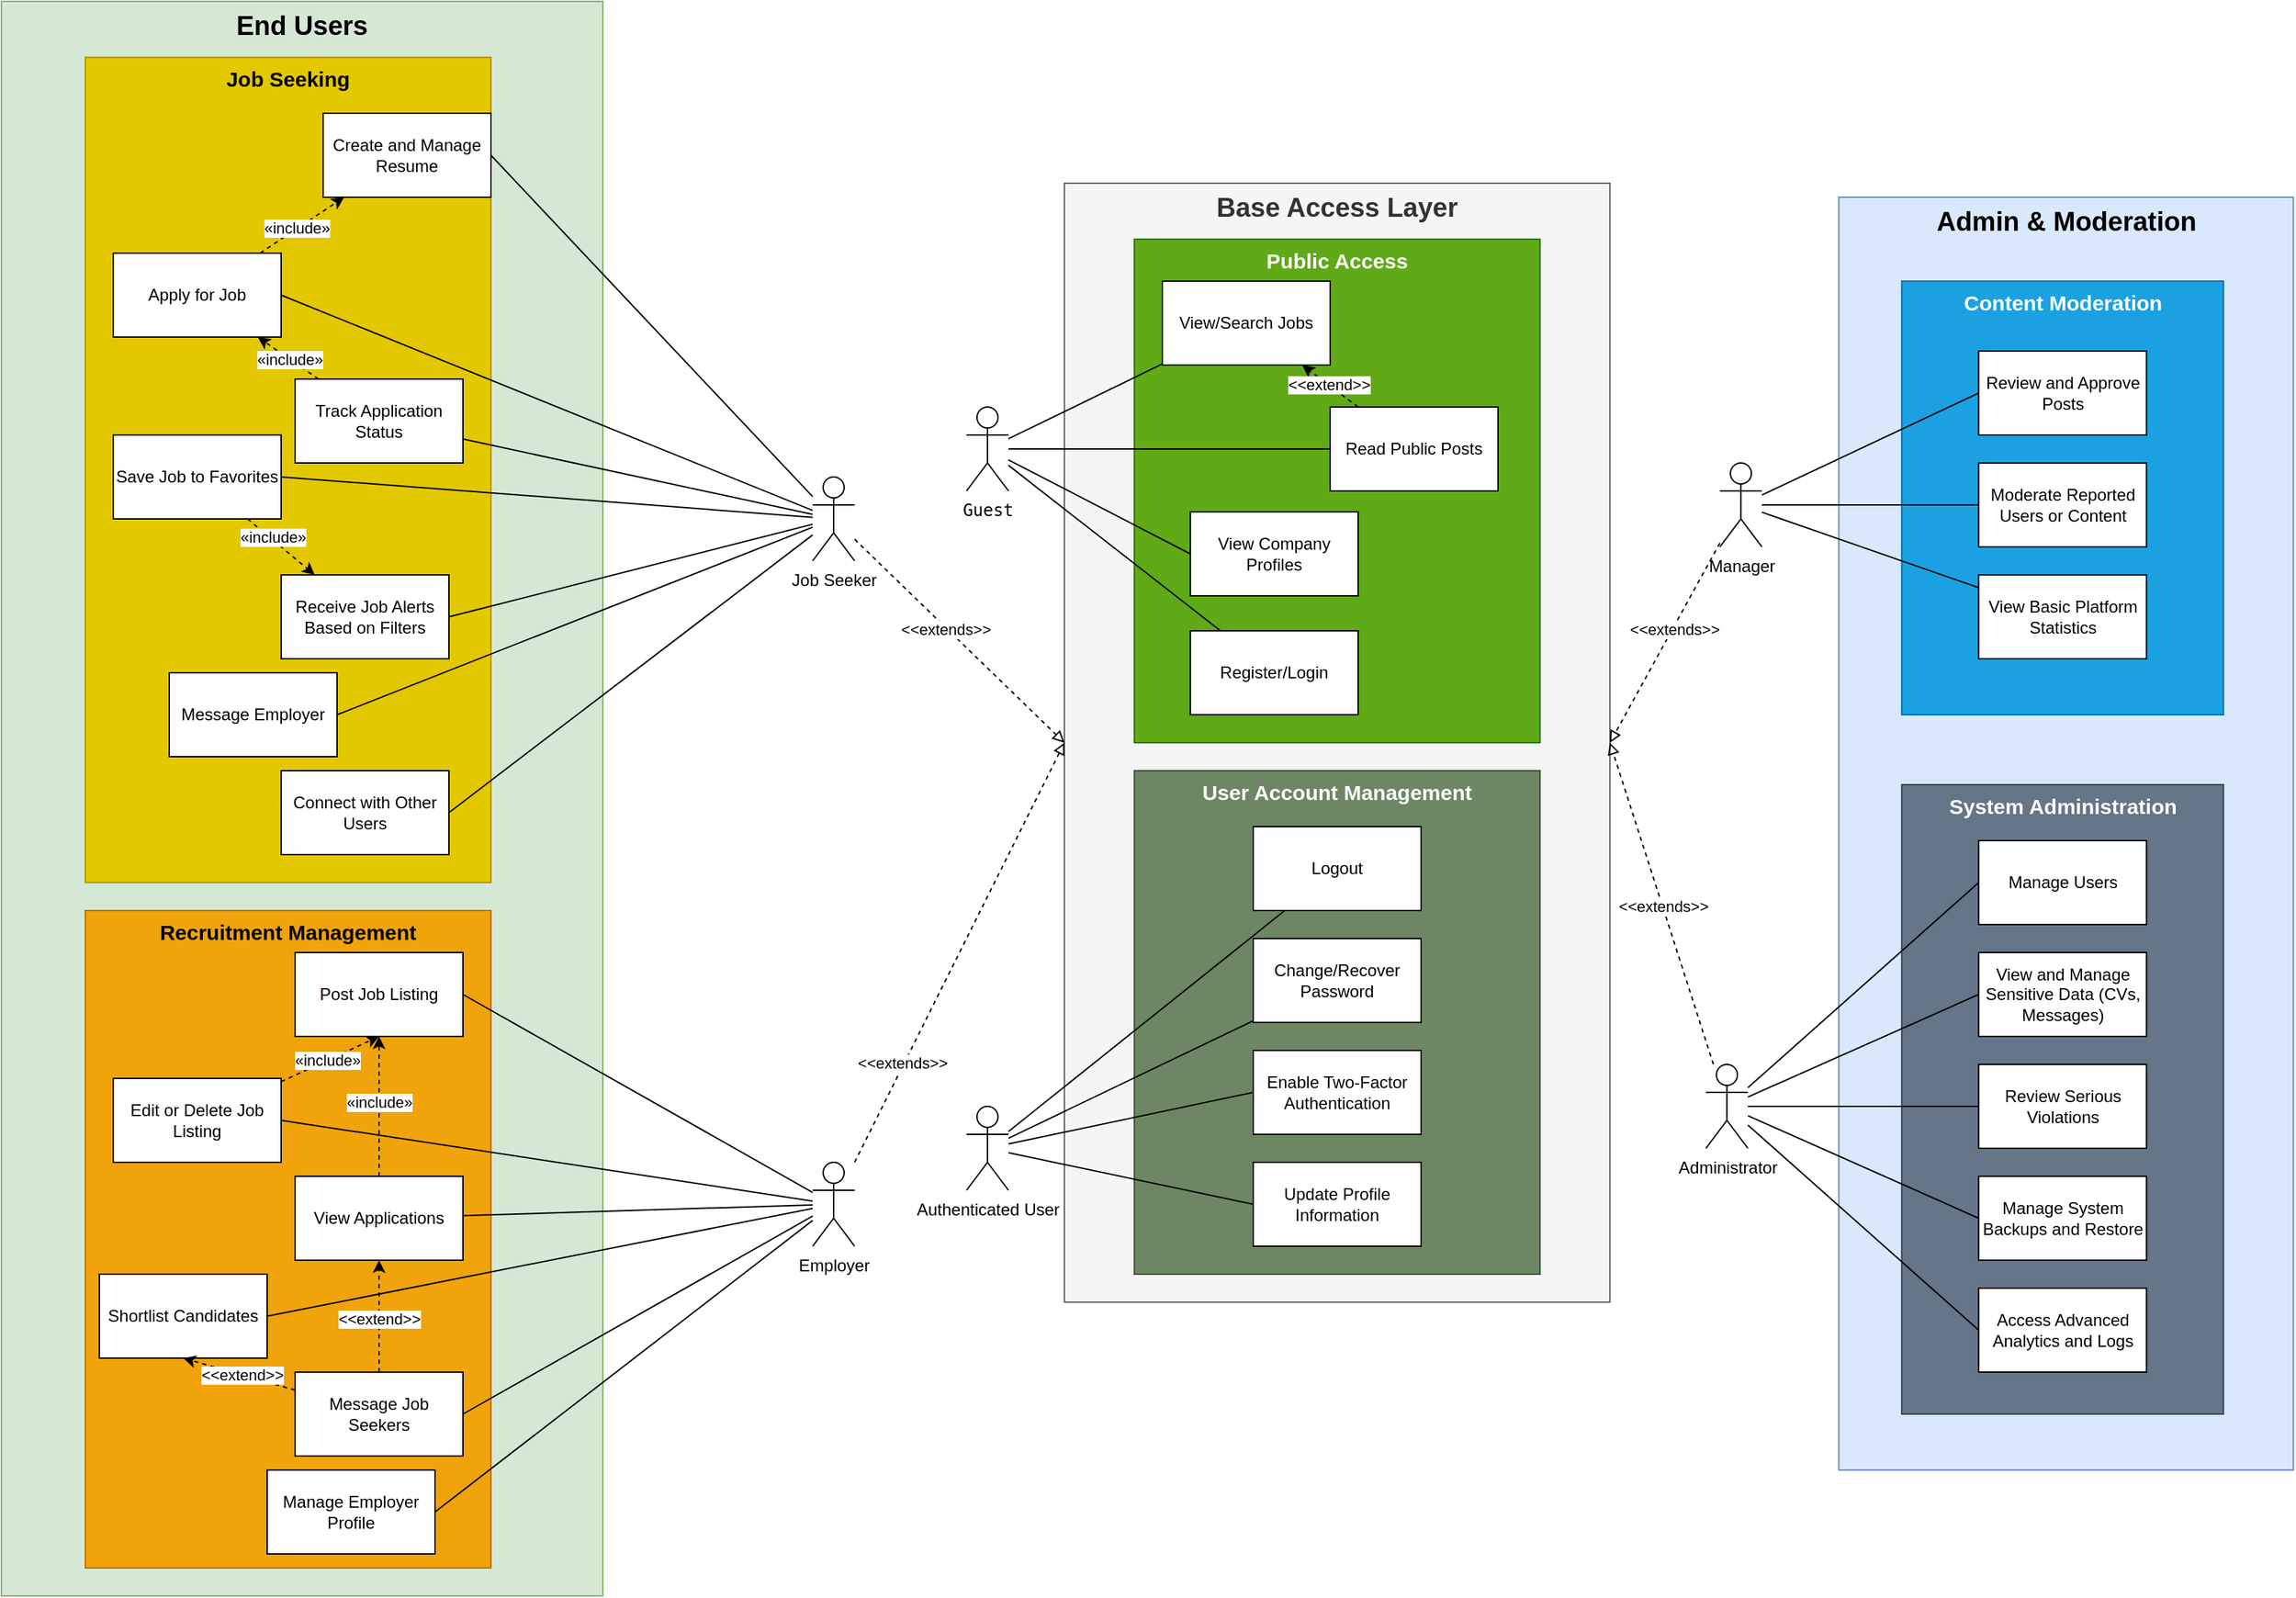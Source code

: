 <mxfile version="26.0.9">
  <diagram name="Trang-1" id="-M_bsbVaFoXRwhrimkG6">
    <mxGraphModel dx="1839" dy="1678" grid="1" gridSize="10" guides="1" tooltips="1" connect="1" arrows="1" fold="1" page="1" pageScale="1" pageWidth="850" pageHeight="1100" math="0" shadow="0">
      <root>
        <mxCell id="0" />
        <mxCell id="1" parent="0" />
        <mxCell id="4fdTVYNe-CSdT98RPjfL-78" value="&lt;b&gt;&lt;font style=&quot;font-size: 19px;&quot;&gt;Admin &amp;amp; Moderation&lt;/font&gt;&lt;/b&gt;" style="rounded=0;whiteSpace=wrap;html=1;verticalAlign=top;fillColor=#dae8fc;strokeColor=#6c8ebf;" vertex="1" parent="1">
          <mxGeometry x="1213.64" y="120" width="325" height="910" as="geometry" />
        </mxCell>
        <mxCell id="4fdTVYNe-CSdT98RPjfL-67" value="&lt;b&gt;&lt;font style=&quot;font-size: 15px;&quot;&gt;System Administration&lt;/font&gt;&lt;/b&gt;" style="rounded=0;whiteSpace=wrap;html=1;verticalAlign=top;fillColor=#647687;fontColor=#ffffff;strokeColor=#314354;" vertex="1" parent="1">
          <mxGeometry x="1258.64" y="540" width="230" height="450" as="geometry" />
        </mxCell>
        <mxCell id="4fdTVYNe-CSdT98RPjfL-60" value="&lt;b&gt;&lt;font style=&quot;font-size: 15px;&quot;&gt;Content Moderation&lt;/font&gt;&lt;/b&gt;" style="rounded=0;whiteSpace=wrap;html=1;verticalAlign=top;fillColor=#1ba1e2;fontColor=#ffffff;strokeColor=#006EAF;" vertex="1" parent="1">
          <mxGeometry x="1258.64" y="180" width="230" height="310" as="geometry" />
        </mxCell>
        <mxCell id="4fdTVYNe-CSdT98RPjfL-50" value="&lt;font style=&quot;font-size: 19px;&quot;&gt;&lt;b style=&quot;&quot;&gt;End Users&lt;/b&gt;&lt;/font&gt;" style="rounded=0;whiteSpace=wrap;html=1;verticalAlign=top;fillColor=#d5e8d4;strokeColor=#82b366;" vertex="1" parent="1">
          <mxGeometry x="-100" y="-20" width="430" height="1140" as="geometry" />
        </mxCell>
        <mxCell id="4fdTVYNe-CSdT98RPjfL-49" value="&lt;b&gt;&lt;font style=&quot;font-size: 19px;&quot;&gt;Base Access Layer&lt;/font&gt;&lt;/b&gt;" style="rounded=0;whiteSpace=wrap;html=1;verticalAlign=top;fillColor=#f5f5f5;fontColor=#333333;strokeColor=#666666;" vertex="1" parent="1">
          <mxGeometry x="660" y="110" width="390" height="800" as="geometry" />
        </mxCell>
        <mxCell id="4fdTVYNe-CSdT98RPjfL-32" value="&lt;b&gt;&lt;font style=&quot;font-size: 15px;&quot;&gt;Recruitment Management&lt;/font&gt;&lt;/b&gt;" style="rounded=0;whiteSpace=wrap;html=1;verticalAlign=top;fillColor=#f0a30a;fontColor=#000000;strokeColor=#BD7000;" vertex="1" parent="1">
          <mxGeometry x="-40" y="630" width="290" height="470" as="geometry" />
        </mxCell>
        <mxCell id="4fdTVYNe-CSdT98RPjfL-12" value="&lt;strong data-end=&quot;756&quot; data-start=&quot;728&quot;&gt;&lt;font style=&quot;font-size: 15px;&quot;&gt;Job Seeking&lt;/font&gt;&lt;/strong&gt;" style="rounded=0;whiteSpace=wrap;html=1;verticalAlign=top;fillColor=#e3c800;fontColor=#000000;strokeColor=#B09500;" vertex="1" parent="1">
          <mxGeometry x="-40" y="20" width="290" height="590" as="geometry" />
        </mxCell>
        <mxCell id="4fdTVYNe-CSdT98RPjfL-58" style="rounded=0;orthogonalLoop=1;jettySize=auto;html=1;entryX=1;entryY=0.5;entryDx=0;entryDy=0;dashed=1;endArrow=block;endFill=0;" edge="1" parent="1" source="uC6NLwm2nUMS7Do129K8-1" target="4fdTVYNe-CSdT98RPjfL-49">
          <mxGeometry relative="1" as="geometry" />
        </mxCell>
        <mxCell id="4fdTVYNe-CSdT98RPjfL-59" value="&amp;lt;&amp;lt;extends&amp;gt;&amp;gt;" style="edgeLabel;html=1;align=center;verticalAlign=middle;resizable=0;points=[];" vertex="1" connectable="0" parent="4fdTVYNe-CSdT98RPjfL-58">
          <mxGeometry x="-0.015" relative="1" as="geometry">
            <mxPoint as="offset" />
          </mxGeometry>
        </mxCell>
        <mxCell id="4fdTVYNe-CSdT98RPjfL-73" style="rounded=0;orthogonalLoop=1;jettySize=auto;html=1;endArrow=none;startFill=0;" edge="1" parent="1" source="uC6NLwm2nUMS7Do129K8-1" target="4fdTVYNe-CSdT98RPjfL-70">
          <mxGeometry relative="1" as="geometry" />
        </mxCell>
        <mxCell id="4fdTVYNe-CSdT98RPjfL-74" style="rounded=0;orthogonalLoop=1;jettySize=auto;html=1;entryX=0;entryY=0.5;entryDx=0;entryDy=0;endArrow=none;startFill=0;" edge="1" parent="1" source="uC6NLwm2nUMS7Do129K8-1" target="4fdTVYNe-CSdT98RPjfL-69">
          <mxGeometry relative="1" as="geometry" />
        </mxCell>
        <mxCell id="4fdTVYNe-CSdT98RPjfL-75" style="rounded=0;orthogonalLoop=1;jettySize=auto;html=1;entryX=0;entryY=0.5;entryDx=0;entryDy=0;endArrow=none;startFill=0;" edge="1" parent="1" source="uC6NLwm2nUMS7Do129K8-1" target="4fdTVYNe-CSdT98RPjfL-71">
          <mxGeometry relative="1" as="geometry" />
        </mxCell>
        <mxCell id="4fdTVYNe-CSdT98RPjfL-76" style="rounded=0;orthogonalLoop=1;jettySize=auto;html=1;entryX=0;entryY=0.5;entryDx=0;entryDy=0;endArrow=none;startFill=0;" edge="1" parent="1" source="uC6NLwm2nUMS7Do129K8-1" target="4fdTVYNe-CSdT98RPjfL-72">
          <mxGeometry relative="1" as="geometry" />
        </mxCell>
        <mxCell id="4fdTVYNe-CSdT98RPjfL-77" style="rounded=0;orthogonalLoop=1;jettySize=auto;html=1;entryX=0;entryY=0.5;entryDx=0;entryDy=0;endArrow=none;startFill=0;" edge="1" parent="1" source="uC6NLwm2nUMS7Do129K8-1" target="4fdTVYNe-CSdT98RPjfL-68">
          <mxGeometry relative="1" as="geometry" />
        </mxCell>
        <mxCell id="uC6NLwm2nUMS7Do129K8-1" value="Administrator" style="shape=umlActor;verticalLabelPosition=bottom;verticalAlign=top;html=1;" parent="1" vertex="1">
          <mxGeometry x="1118.64" y="740" width="30" height="60" as="geometry" />
        </mxCell>
        <mxCell id="uC6NLwm2nUMS7Do129K8-2" value="&lt;strong data-end=&quot;916&quot; data-start=&quot;899&quot;&gt;&lt;font style=&quot;font-size: 15px;&quot;&gt;Public Access&lt;/font&gt;&lt;/strong&gt;" style="rounded=0;whiteSpace=wrap;html=1;verticalAlign=top;fillColor=#60a917;fontColor=#ffffff;strokeColor=#2D7600;" parent="1" vertex="1">
          <mxGeometry x="710" y="150" width="290" height="360" as="geometry" />
        </mxCell>
        <mxCell id="jB2Ku8zgTPf261uYhost-14" style="rounded=0;orthogonalLoop=1;jettySize=auto;html=1;endArrow=none;startFill=0;" parent="1" source="jB2Ku8zgTPf261uYhost-1" target="jB2Ku8zgTPf261uYhost-10" edge="1">
          <mxGeometry relative="1" as="geometry" />
        </mxCell>
        <mxCell id="jB2Ku8zgTPf261uYhost-15" style="rounded=0;orthogonalLoop=1;jettySize=auto;html=1;endArrow=none;startFill=0;" parent="1" source="jB2Ku8zgTPf261uYhost-1" target="jB2Ku8zgTPf261uYhost-11" edge="1">
          <mxGeometry relative="1" as="geometry" />
        </mxCell>
        <mxCell id="jB2Ku8zgTPf261uYhost-17" style="rounded=0;orthogonalLoop=1;jettySize=auto;html=1;entryX=0;entryY=0.5;entryDx=0;entryDy=0;endArrow=none;startFill=0;" parent="1" source="jB2Ku8zgTPf261uYhost-1" target="jB2Ku8zgTPf261uYhost-12" edge="1">
          <mxGeometry relative="1" as="geometry" />
        </mxCell>
        <mxCell id="jB2Ku8zgTPf261uYhost-1" value="&lt;code data-end=&quot;552&quot; data-start=&quot;546&quot;&gt;Guest&lt;/code&gt;" style="shape=umlActor;verticalLabelPosition=bottom;verticalAlign=top;html=1;" parent="1" vertex="1">
          <mxGeometry x="590" y="270" width="30" height="60" as="geometry" />
        </mxCell>
        <mxCell id="4fdTVYNe-CSdT98RPjfL-23" style="rounded=0;orthogonalLoop=1;jettySize=auto;html=1;entryX=1;entryY=0.5;entryDx=0;entryDy=0;endArrow=none;startFill=0;" edge="1" parent="1" source="jB2Ku8zgTPf261uYhost-6" target="4fdTVYNe-CSdT98RPjfL-14">
          <mxGeometry relative="1" as="geometry" />
        </mxCell>
        <mxCell id="4fdTVYNe-CSdT98RPjfL-24" style="rounded=0;orthogonalLoop=1;jettySize=auto;html=1;entryX=1;entryY=0.5;entryDx=0;entryDy=0;endArrow=none;startFill=0;" edge="1" parent="1" source="jB2Ku8zgTPf261uYhost-6" target="4fdTVYNe-CSdT98RPjfL-16">
          <mxGeometry relative="1" as="geometry" />
        </mxCell>
        <mxCell id="4fdTVYNe-CSdT98RPjfL-26" style="rounded=0;orthogonalLoop=1;jettySize=auto;html=1;endArrow=none;startFill=0;" edge="1" parent="1" source="jB2Ku8zgTPf261uYhost-6" target="4fdTVYNe-CSdT98RPjfL-17">
          <mxGeometry relative="1" as="geometry" />
        </mxCell>
        <mxCell id="4fdTVYNe-CSdT98RPjfL-27" style="rounded=0;orthogonalLoop=1;jettySize=auto;html=1;entryX=1;entryY=0.5;entryDx=0;entryDy=0;endArrow=none;startFill=0;" edge="1" parent="1" source="jB2Ku8zgTPf261uYhost-6" target="4fdTVYNe-CSdT98RPjfL-18">
          <mxGeometry relative="1" as="geometry" />
        </mxCell>
        <mxCell id="4fdTVYNe-CSdT98RPjfL-28" style="rounded=0;orthogonalLoop=1;jettySize=auto;html=1;entryX=1;entryY=0.5;entryDx=0;entryDy=0;endArrow=none;startFill=0;" edge="1" parent="1" source="jB2Ku8zgTPf261uYhost-6" target="4fdTVYNe-CSdT98RPjfL-19">
          <mxGeometry relative="1" as="geometry" />
        </mxCell>
        <mxCell id="4fdTVYNe-CSdT98RPjfL-29" style="rounded=0;orthogonalLoop=1;jettySize=auto;html=1;entryX=1;entryY=0.5;entryDx=0;entryDy=0;endArrow=none;startFill=0;" edge="1" parent="1" source="jB2Ku8zgTPf261uYhost-6" target="4fdTVYNe-CSdT98RPjfL-20">
          <mxGeometry relative="1" as="geometry" />
        </mxCell>
        <mxCell id="4fdTVYNe-CSdT98RPjfL-51" style="rounded=0;orthogonalLoop=1;jettySize=auto;html=1;entryX=0;entryY=0.5;entryDx=0;entryDy=0;dashed=1;endArrow=block;endFill=0;" edge="1" parent="1" source="jB2Ku8zgTPf261uYhost-6" target="4fdTVYNe-CSdT98RPjfL-49">
          <mxGeometry relative="1" as="geometry" />
        </mxCell>
        <mxCell id="4fdTVYNe-CSdT98RPjfL-53" value="&amp;lt;&amp;lt;extends&amp;gt;&amp;gt;" style="edgeLabel;html=1;align=center;verticalAlign=middle;resizable=0;points=[];" vertex="1" connectable="0" parent="4fdTVYNe-CSdT98RPjfL-51">
          <mxGeometry x="-0.126" y="-1" relative="1" as="geometry">
            <mxPoint as="offset" />
          </mxGeometry>
        </mxCell>
        <mxCell id="jB2Ku8zgTPf261uYhost-6" value="Job Seeker" style="shape=umlActor;verticalLabelPosition=bottom;verticalAlign=top;html=1;" parent="1" vertex="1">
          <mxGeometry x="480" y="320" width="30" height="60" as="geometry" />
        </mxCell>
        <mxCell id="4fdTVYNe-CSdT98RPjfL-39" style="rounded=0;orthogonalLoop=1;jettySize=auto;html=1;entryX=1;entryY=0.5;entryDx=0;entryDy=0;endArrow=none;startFill=0;" edge="1" parent="1" source="jB2Ku8zgTPf261uYhost-7" target="4fdTVYNe-CSdT98RPjfL-33">
          <mxGeometry relative="1" as="geometry" />
        </mxCell>
        <mxCell id="4fdTVYNe-CSdT98RPjfL-40" style="rounded=0;orthogonalLoop=1;jettySize=auto;html=1;entryX=1;entryY=0.5;entryDx=0;entryDy=0;endArrow=none;startFill=0;" edge="1" parent="1" source="jB2Ku8zgTPf261uYhost-7" target="4fdTVYNe-CSdT98RPjfL-34">
          <mxGeometry relative="1" as="geometry" />
        </mxCell>
        <mxCell id="4fdTVYNe-CSdT98RPjfL-41" style="rounded=0;orthogonalLoop=1;jettySize=auto;html=1;endArrow=none;startFill=0;" edge="1" parent="1" source="jB2Ku8zgTPf261uYhost-7" target="4fdTVYNe-CSdT98RPjfL-35">
          <mxGeometry relative="1" as="geometry" />
        </mxCell>
        <mxCell id="4fdTVYNe-CSdT98RPjfL-42" style="rounded=0;orthogonalLoop=1;jettySize=auto;html=1;entryX=1;entryY=0.5;entryDx=0;entryDy=0;endArrow=none;startFill=0;" edge="1" parent="1" source="jB2Ku8zgTPf261uYhost-7" target="4fdTVYNe-CSdT98RPjfL-36">
          <mxGeometry relative="1" as="geometry" />
        </mxCell>
        <mxCell id="4fdTVYNe-CSdT98RPjfL-43" style="rounded=0;orthogonalLoop=1;jettySize=auto;html=1;entryX=1;entryY=0.5;entryDx=0;entryDy=0;endArrow=none;startFill=0;" edge="1" parent="1" source="jB2Ku8zgTPf261uYhost-7" target="4fdTVYNe-CSdT98RPjfL-37">
          <mxGeometry relative="1" as="geometry" />
        </mxCell>
        <mxCell id="4fdTVYNe-CSdT98RPjfL-44" style="rounded=0;orthogonalLoop=1;jettySize=auto;html=1;entryX=1;entryY=0.5;entryDx=0;entryDy=0;endArrow=none;startFill=0;" edge="1" parent="1" source="jB2Ku8zgTPf261uYhost-7" target="4fdTVYNe-CSdT98RPjfL-38">
          <mxGeometry relative="1" as="geometry" />
        </mxCell>
        <mxCell id="4fdTVYNe-CSdT98RPjfL-52" style="rounded=0;orthogonalLoop=1;jettySize=auto;html=1;entryX=0;entryY=0.5;entryDx=0;entryDy=0;dashed=1;endArrow=block;endFill=0;" edge="1" parent="1" source="jB2Ku8zgTPf261uYhost-7" target="4fdTVYNe-CSdT98RPjfL-49">
          <mxGeometry relative="1" as="geometry" />
        </mxCell>
        <mxCell id="4fdTVYNe-CSdT98RPjfL-54" value="&amp;lt;&amp;lt;extends&amp;gt;&amp;gt;" style="edgeLabel;html=1;align=center;verticalAlign=middle;resizable=0;points=[];" vertex="1" connectable="0" parent="4fdTVYNe-CSdT98RPjfL-52">
          <mxGeometry x="-0.531" y="2" relative="1" as="geometry">
            <mxPoint as="offset" />
          </mxGeometry>
        </mxCell>
        <mxCell id="jB2Ku8zgTPf261uYhost-7" value="Employer" style="shape=umlActor;verticalLabelPosition=bottom;verticalAlign=top;html=1;" parent="1" vertex="1">
          <mxGeometry x="480" y="810" width="30" height="60" as="geometry" />
        </mxCell>
        <mxCell id="4fdTVYNe-CSdT98RPjfL-56" style="rounded=0;orthogonalLoop=1;jettySize=auto;html=1;entryX=1;entryY=0.5;entryDx=0;entryDy=0;dashed=1;endArrow=block;endFill=0;" edge="1" parent="1" source="jB2Ku8zgTPf261uYhost-8" target="4fdTVYNe-CSdT98RPjfL-49">
          <mxGeometry relative="1" as="geometry" />
        </mxCell>
        <mxCell id="4fdTVYNe-CSdT98RPjfL-57" value="&amp;lt;&amp;lt;extends&amp;gt;&amp;gt;" style="edgeLabel;html=1;align=center;verticalAlign=middle;resizable=0;points=[];" vertex="1" connectable="0" parent="4fdTVYNe-CSdT98RPjfL-56">
          <mxGeometry x="-0.145" y="1" relative="1" as="geometry">
            <mxPoint as="offset" />
          </mxGeometry>
        </mxCell>
        <mxCell id="4fdTVYNe-CSdT98RPjfL-64" style="rounded=0;orthogonalLoop=1;jettySize=auto;html=1;entryX=0;entryY=0.5;entryDx=0;entryDy=0;endArrow=none;startFill=0;" edge="1" parent="1" source="jB2Ku8zgTPf261uYhost-8" target="4fdTVYNe-CSdT98RPjfL-61">
          <mxGeometry relative="1" as="geometry" />
        </mxCell>
        <mxCell id="4fdTVYNe-CSdT98RPjfL-65" style="rounded=0;orthogonalLoop=1;jettySize=auto;html=1;entryX=0;entryY=0.5;entryDx=0;entryDy=0;endArrow=none;startFill=0;" edge="1" parent="1" source="jB2Ku8zgTPf261uYhost-8" target="4fdTVYNe-CSdT98RPjfL-62">
          <mxGeometry relative="1" as="geometry" />
        </mxCell>
        <mxCell id="4fdTVYNe-CSdT98RPjfL-66" style="rounded=0;orthogonalLoop=1;jettySize=auto;html=1;endArrow=none;startFill=0;" edge="1" parent="1" source="jB2Ku8zgTPf261uYhost-8" target="4fdTVYNe-CSdT98RPjfL-63">
          <mxGeometry relative="1" as="geometry" />
        </mxCell>
        <mxCell id="jB2Ku8zgTPf261uYhost-8" value="Manager" style="shape=umlActor;verticalLabelPosition=bottom;verticalAlign=top;html=1;" parent="1" vertex="1">
          <mxGeometry x="1128.64" y="310" width="30" height="60" as="geometry" />
        </mxCell>
        <mxCell id="jB2Ku8zgTPf261uYhost-10" value="&lt;code data-start=&quot;360&quot; data-end=&quot;386&quot;&gt;&lt;font face=&quot;Helvetica&quot;&gt;View/Search Jobs&lt;/font&gt;&lt;/code&gt;" style="rounded=0;whiteSpace=wrap;html=1;fontFamily=Helvetica;" parent="1" vertex="1">
          <mxGeometry x="730" y="180" width="120" height="60" as="geometry" />
        </mxCell>
        <mxCell id="4fdTVYNe-CSdT98RPjfL-99" style="rounded=0;orthogonalLoop=1;jettySize=auto;html=1;dashed=1;" edge="1" parent="1" source="jB2Ku8zgTPf261uYhost-11" target="jB2Ku8zgTPf261uYhost-10">
          <mxGeometry relative="1" as="geometry" />
        </mxCell>
        <mxCell id="4fdTVYNe-CSdT98RPjfL-100" value="&amp;lt;&amp;lt;extend&amp;gt;&amp;gt;" style="edgeLabel;html=1;align=center;verticalAlign=middle;resizable=0;points=[];" vertex="1" connectable="0" parent="4fdTVYNe-CSdT98RPjfL-99">
          <mxGeometry x="0.088" relative="1" as="geometry">
            <mxPoint as="offset" />
          </mxGeometry>
        </mxCell>
        <mxCell id="jB2Ku8zgTPf261uYhost-11" value="&lt;code data-start=&quot;389&quot; data-end=&quot;408&quot;&gt;&lt;font face=&quot;Helvetica&quot;&gt;Read Public Posts&lt;/font&gt;&lt;/code&gt;" style="rounded=0;whiteSpace=wrap;html=1;fontFamily=Helvetica;" parent="1" vertex="1">
          <mxGeometry x="850" y="270" width="120" height="60" as="geometry" />
        </mxCell>
        <mxCell id="jB2Ku8zgTPf261uYhost-12" value="&lt;code data-start=&quot;411&quot; data-end=&quot;434&quot;&gt;&lt;font face=&quot;Helvetica&quot;&gt;View Company Profiles&lt;/font&gt;&lt;/code&gt;" style="rounded=0;whiteSpace=wrap;html=1;fontFamily=Helvetica;" parent="1" vertex="1">
          <mxGeometry x="750" y="345" width="120" height="60" as="geometry" />
        </mxCell>
        <mxCell id="jB2Ku8zgTPf261uYhost-32" value="&lt;b&gt;&lt;font style=&quot;font-size: 15px;&quot;&gt;User Account Management&lt;/font&gt;&lt;/b&gt;" style="rounded=0;whiteSpace=wrap;html=1;verticalAlign=top;fillColor=#6d8764;strokeColor=#3A5431;fontColor=#ffffff;" parent="1" vertex="1">
          <mxGeometry x="710" y="530" width="290" height="360" as="geometry" />
        </mxCell>
        <mxCell id="4fdTVYNe-CSdT98RPjfL-8" style="rounded=0;orthogonalLoop=1;jettySize=auto;html=1;endArrow=none;startFill=0;" edge="1" parent="1" source="jB2Ku8zgTPf261uYhost-33" target="4fdTVYNe-CSdT98RPjfL-2">
          <mxGeometry relative="1" as="geometry" />
        </mxCell>
        <mxCell id="4fdTVYNe-CSdT98RPjfL-9" style="rounded=0;orthogonalLoop=1;jettySize=auto;html=1;endArrow=none;startFill=0;" edge="1" parent="1" source="jB2Ku8zgTPf261uYhost-33" target="4fdTVYNe-CSdT98RPjfL-3">
          <mxGeometry relative="1" as="geometry" />
        </mxCell>
        <mxCell id="4fdTVYNe-CSdT98RPjfL-10" style="rounded=0;orthogonalLoop=1;jettySize=auto;html=1;entryX=0;entryY=0.5;entryDx=0;entryDy=0;endArrow=none;startFill=0;" edge="1" parent="1" source="jB2Ku8zgTPf261uYhost-33" target="4fdTVYNe-CSdT98RPjfL-4">
          <mxGeometry relative="1" as="geometry" />
        </mxCell>
        <mxCell id="4fdTVYNe-CSdT98RPjfL-11" style="rounded=0;orthogonalLoop=1;jettySize=auto;html=1;entryX=0;entryY=0.5;entryDx=0;entryDy=0;endArrow=none;endFill=1;startFill=0;" edge="1" parent="1" source="jB2Ku8zgTPf261uYhost-33" target="4fdTVYNe-CSdT98RPjfL-5">
          <mxGeometry relative="1" as="geometry" />
        </mxCell>
        <mxCell id="jB2Ku8zgTPf261uYhost-33" value="Authenticated User" style="shape=umlActor;verticalLabelPosition=bottom;verticalAlign=top;html=1;outlineConnect=0;" parent="1" vertex="1">
          <mxGeometry x="590" y="770" width="30" height="60" as="geometry" />
        </mxCell>
        <mxCell id="4fdTVYNe-CSdT98RPjfL-2" value="Logout" style="rounded=0;whiteSpace=wrap;html=1;" vertex="1" parent="1">
          <mxGeometry x="795" y="570" width="120" height="60" as="geometry" />
        </mxCell>
        <mxCell id="4fdTVYNe-CSdT98RPjfL-3" value="&lt;code data-end=&quot;567&quot; data-start=&quot;549&quot;&gt;&lt;font face=&quot;Helvetica&quot;&gt;Change/Recover Password&lt;/font&gt;&lt;/code&gt;" style="rounded=0;whiteSpace=wrap;html=1;" vertex="1" parent="1">
          <mxGeometry x="795" y="650" width="120" height="60" as="geometry" />
        </mxCell>
        <mxCell id="4fdTVYNe-CSdT98RPjfL-4" value="&lt;code data-end=&quot;604&quot; data-start=&quot;570&quot;&gt;&lt;font face=&quot;Helvetica&quot;&gt;Enable Two-Factor Authentication&lt;/font&gt;&lt;/code&gt;" style="rounded=0;whiteSpace=wrap;html=1;" vertex="1" parent="1">
          <mxGeometry x="795" y="730" width="120" height="60" as="geometry" />
        </mxCell>
        <mxCell id="4fdTVYNe-CSdT98RPjfL-5" value="&lt;code data-end=&quot;635&quot; data-start=&quot;607&quot;&gt;&lt;font face=&quot;Helvetica&quot;&gt;Update Profile Information&lt;/font&gt;&lt;/code&gt;" style="rounded=0;whiteSpace=wrap;html=1;" vertex="1" parent="1">
          <mxGeometry x="795" y="810" width="120" height="60" as="geometry" />
        </mxCell>
        <mxCell id="4fdTVYNe-CSdT98RPjfL-80" style="rounded=0;orthogonalLoop=1;jettySize=auto;html=1;dashed=1;" edge="1" parent="1" source="4fdTVYNe-CSdT98RPjfL-14" target="4fdTVYNe-CSdT98RPjfL-15">
          <mxGeometry relative="1" as="geometry" />
        </mxCell>
        <mxCell id="4fdTVYNe-CSdT98RPjfL-81" value="«include»" style="edgeLabel;html=1;align=center;verticalAlign=middle;resizable=0;points=[];" vertex="1" connectable="0" parent="4fdTVYNe-CSdT98RPjfL-80">
          <mxGeometry x="-0.121" y="1" relative="1" as="geometry">
            <mxPoint as="offset" />
          </mxGeometry>
        </mxCell>
        <mxCell id="4fdTVYNe-CSdT98RPjfL-14" value="&lt;code data-end=&quot;803&quot; data-start=&quot;788&quot;&gt;&lt;font face=&quot;Helvetica&quot;&gt;Apply for Job&lt;/font&gt;&lt;/code&gt;" style="rounded=0;whiteSpace=wrap;html=1;" vertex="1" parent="1">
          <mxGeometry x="-20" y="160" width="120" height="60" as="geometry" />
        </mxCell>
        <mxCell id="4fdTVYNe-CSdT98RPjfL-15" value="&lt;code data-end=&quot;785&quot; data-start=&quot;759&quot;&gt;&lt;font face=&quot;Helvetica&quot;&gt;Create and Manage Resume&lt;/font&gt;&lt;/code&gt;" style="rounded=0;whiteSpace=wrap;html=1;" vertex="1" parent="1">
          <mxGeometry x="130" y="60" width="120" height="60" as="geometry" />
        </mxCell>
        <mxCell id="4fdTVYNe-CSdT98RPjfL-85" style="rounded=0;orthogonalLoop=1;jettySize=auto;html=1;dashed=1;" edge="1" parent="1" source="4fdTVYNe-CSdT98RPjfL-16" target="4fdTVYNe-CSdT98RPjfL-18">
          <mxGeometry relative="1" as="geometry" />
        </mxCell>
        <mxCell id="4fdTVYNe-CSdT98RPjfL-86" value="«include»" style="edgeLabel;html=1;align=center;verticalAlign=middle;resizable=0;points=[];" vertex="1" connectable="0" parent="4fdTVYNe-CSdT98RPjfL-85">
          <mxGeometry x="-0.5" relative="1" as="geometry">
            <mxPoint x="6" y="3" as="offset" />
          </mxGeometry>
        </mxCell>
        <mxCell id="4fdTVYNe-CSdT98RPjfL-16" value="&lt;code data-end=&quot;829&quot; data-start=&quot;806&quot;&gt;&lt;font face=&quot;Helvetica&quot;&gt;Save Job to Favorites&lt;/font&gt;&lt;/code&gt;" style="rounded=0;whiteSpace=wrap;html=1;" vertex="1" parent="1">
          <mxGeometry x="-20" y="290" width="120" height="60" as="geometry" />
        </mxCell>
        <mxCell id="4fdTVYNe-CSdT98RPjfL-83" style="rounded=0;orthogonalLoop=1;jettySize=auto;html=1;dashed=1;" edge="1" parent="1" source="4fdTVYNe-CSdT98RPjfL-17" target="4fdTVYNe-CSdT98RPjfL-14">
          <mxGeometry relative="1" as="geometry" />
        </mxCell>
        <mxCell id="4fdTVYNe-CSdT98RPjfL-84" value="«include»" style="edgeLabel;html=1;align=center;verticalAlign=middle;resizable=0;points=[];" vertex="1" connectable="0" parent="4fdTVYNe-CSdT98RPjfL-83">
          <mxGeometry x="-0.054" relative="1" as="geometry">
            <mxPoint as="offset" />
          </mxGeometry>
        </mxCell>
        <mxCell id="4fdTVYNe-CSdT98RPjfL-17" value="&lt;code data-end=&quot;858&quot; data-start=&quot;832&quot;&gt;&lt;font face=&quot;Helvetica&quot;&gt;Track Application Status&lt;/font&gt;&lt;/code&gt;" style="rounded=0;whiteSpace=wrap;html=1;" vertex="1" parent="1">
          <mxGeometry x="110" y="250" width="120" height="60" as="geometry" />
        </mxCell>
        <mxCell id="4fdTVYNe-CSdT98RPjfL-18" value="&lt;code data-end=&quot;898&quot; data-start=&quot;861&quot;&gt;&lt;font face=&quot;Helvetica&quot;&gt;Receive Job Alerts Based on Filters&lt;/font&gt;&lt;/code&gt;" style="rounded=0;whiteSpace=wrap;html=1;" vertex="1" parent="1">
          <mxGeometry x="100" y="390" width="120" height="60" as="geometry" />
        </mxCell>
        <mxCell id="4fdTVYNe-CSdT98RPjfL-19" value="&lt;code data-end=&quot;919&quot; data-start=&quot;901&quot;&gt;&lt;font face=&quot;Helvetica&quot;&gt;Message Employer&lt;/font&gt;&lt;/code&gt;" style="rounded=0;whiteSpace=wrap;html=1;" vertex="1" parent="1">
          <mxGeometry x="20" y="460" width="120" height="60" as="geometry" />
        </mxCell>
        <mxCell id="4fdTVYNe-CSdT98RPjfL-20" value="&lt;font face=&quot;Helvetica&quot;&gt;Connect with Other Users&lt;/font&gt;" style="rounded=0;whiteSpace=wrap;html=1;" vertex="1" parent="1">
          <mxGeometry x="100" y="530" width="120" height="60" as="geometry" />
        </mxCell>
        <mxCell id="4fdTVYNe-CSdT98RPjfL-22" style="rounded=0;orthogonalLoop=1;jettySize=auto;html=1;entryX=1;entryY=0.5;entryDx=0;entryDy=0;endArrow=none;startFill=0;" edge="1" parent="1" source="jB2Ku8zgTPf261uYhost-6" target="4fdTVYNe-CSdT98RPjfL-15">
          <mxGeometry relative="1" as="geometry" />
        </mxCell>
        <mxCell id="4fdTVYNe-CSdT98RPjfL-33" value="&lt;code data-end=&quot;1042&quot; data-start=&quot;1024&quot;&gt;&lt;font face=&quot;Helvetica&quot;&gt;Post Job Listing&lt;/font&gt;&lt;/code&gt;" style="rounded=0;whiteSpace=wrap;html=1;" vertex="1" parent="1">
          <mxGeometry x="110" y="660" width="120" height="60" as="geometry" />
        </mxCell>
        <mxCell id="4fdTVYNe-CSdT98RPjfL-87" style="rounded=0;orthogonalLoop=1;jettySize=auto;html=1;entryX=0.5;entryY=1;entryDx=0;entryDy=0;dashed=1;" edge="1" parent="1" source="4fdTVYNe-CSdT98RPjfL-34" target="4fdTVYNe-CSdT98RPjfL-33">
          <mxGeometry relative="1" as="geometry" />
        </mxCell>
        <mxCell id="4fdTVYNe-CSdT98RPjfL-88" value="«include»" style="edgeLabel;html=1;align=center;verticalAlign=middle;resizable=0;points=[];" vertex="1" connectable="0" parent="4fdTVYNe-CSdT98RPjfL-87">
          <mxGeometry x="-0.065" relative="1" as="geometry">
            <mxPoint as="offset" />
          </mxGeometry>
        </mxCell>
        <mxCell id="4fdTVYNe-CSdT98RPjfL-34" value="&lt;code data-end=&quot;1073&quot; data-start=&quot;1045&quot;&gt;&lt;font face=&quot;Helvetica&quot;&gt;Edit or Delete Job Listing&lt;/font&gt;&lt;/code&gt;" style="rounded=0;whiteSpace=wrap;html=1;" vertex="1" parent="1">
          <mxGeometry x="-20" y="750" width="120" height="60" as="geometry" />
        </mxCell>
        <mxCell id="4fdTVYNe-CSdT98RPjfL-93" style="rounded=0;orthogonalLoop=1;jettySize=auto;html=1;dashed=1;" edge="1" parent="1" source="4fdTVYNe-CSdT98RPjfL-35" target="4fdTVYNe-CSdT98RPjfL-33">
          <mxGeometry relative="1" as="geometry" />
        </mxCell>
        <mxCell id="4fdTVYNe-CSdT98RPjfL-94" value="«include»" style="edgeLabel;html=1;align=center;verticalAlign=middle;resizable=0;points=[];" vertex="1" connectable="0" parent="4fdTVYNe-CSdT98RPjfL-93">
          <mxGeometry x="0.066" relative="1" as="geometry">
            <mxPoint as="offset" />
          </mxGeometry>
        </mxCell>
        <mxCell id="4fdTVYNe-CSdT98RPjfL-35" value="&lt;code data-end=&quot;1095&quot; data-start=&quot;1076&quot;&gt;&lt;font face=&quot;Helvetica&quot;&gt;View Applications&lt;/font&gt;&lt;/code&gt;" style="rounded=0;whiteSpace=wrap;html=1;" vertex="1" parent="1">
          <mxGeometry x="110" y="820" width="120" height="60" as="geometry" />
        </mxCell>
        <mxCell id="4fdTVYNe-CSdT98RPjfL-36" value="&lt;code data-end=&quot;1120&quot; data-start=&quot;1098&quot;&gt;&lt;font face=&quot;Helvetica&quot;&gt;Shortlist Candidates&lt;/font&gt;&lt;/code&gt;" style="rounded=0;whiteSpace=wrap;html=1;" vertex="1" parent="1">
          <mxGeometry x="-30" y="890" width="120" height="60" as="geometry" />
        </mxCell>
        <mxCell id="4fdTVYNe-CSdT98RPjfL-37" value="&lt;code data-end=&quot;1148&quot; data-start=&quot;1123&quot;&gt;&lt;font face=&quot;Helvetica&quot;&gt;Manage Employer Profile&lt;/font&gt;&lt;/code&gt;" style="rounded=0;whiteSpace=wrap;html=1;" vertex="1" parent="1">
          <mxGeometry x="90" y="1030" width="120" height="60" as="geometry" />
        </mxCell>
        <mxCell id="4fdTVYNe-CSdT98RPjfL-95" style="rounded=0;orthogonalLoop=1;jettySize=auto;html=1;entryX=0.5;entryY=1;entryDx=0;entryDy=0;dashed=1;" edge="1" parent="1" source="4fdTVYNe-CSdT98RPjfL-38" target="4fdTVYNe-CSdT98RPjfL-36">
          <mxGeometry relative="1" as="geometry" />
        </mxCell>
        <mxCell id="4fdTVYNe-CSdT98RPjfL-98" value="&amp;lt;&amp;lt;extend&amp;gt;&amp;gt;" style="edgeLabel;html=1;align=center;verticalAlign=middle;resizable=0;points=[];" vertex="1" connectable="0" parent="4fdTVYNe-CSdT98RPjfL-95">
          <mxGeometry x="-0.044" relative="1" as="geometry">
            <mxPoint as="offset" />
          </mxGeometry>
        </mxCell>
        <mxCell id="4fdTVYNe-CSdT98RPjfL-96" style="rounded=0;orthogonalLoop=1;jettySize=auto;html=1;dashed=1;" edge="1" parent="1" source="4fdTVYNe-CSdT98RPjfL-38" target="4fdTVYNe-CSdT98RPjfL-35">
          <mxGeometry relative="1" as="geometry" />
        </mxCell>
        <mxCell id="4fdTVYNe-CSdT98RPjfL-97" value="&amp;lt;&amp;lt;extend&amp;gt;&amp;gt;" style="edgeLabel;html=1;align=center;verticalAlign=middle;resizable=0;points=[];" vertex="1" connectable="0" parent="4fdTVYNe-CSdT98RPjfL-96">
          <mxGeometry x="-0.038" relative="1" as="geometry">
            <mxPoint as="offset" />
          </mxGeometry>
        </mxCell>
        <mxCell id="4fdTVYNe-CSdT98RPjfL-38" value="&lt;code data-end=&quot;1172&quot; data-start=&quot;1151&quot;&gt;&lt;font face=&quot;Helvetica&quot;&gt;Message Job Seekers&lt;/font&gt;&lt;/code&gt;" style="rounded=0;whiteSpace=wrap;html=1;" vertex="1" parent="1">
          <mxGeometry x="110" y="960" width="120" height="60" as="geometry" />
        </mxCell>
        <mxCell id="4fdTVYNe-CSdT98RPjfL-61" value="&lt;code data-end=&quot;1254&quot; data-start=&quot;1224&quot;&gt;&lt;font face=&quot;Helvetica&quot;&gt;Review and Approve Posts&lt;/font&gt;&lt;/code&gt;" style="rounded=0;whiteSpace=wrap;html=1;" vertex="1" parent="1">
          <mxGeometry x="1313.64" y="230" width="120" height="60" as="geometry" />
        </mxCell>
        <mxCell id="4fdTVYNe-CSdT98RPjfL-62" value="&lt;code data-end=&quot;1329&quot; data-start=&quot;1293&quot;&gt;&lt;font face=&quot;Helvetica&quot;&gt;Moderate Reported Users or Content&lt;/font&gt;&lt;/code&gt;" style="rounded=0;whiteSpace=wrap;html=1;" vertex="1" parent="1">
          <mxGeometry x="1313.64" y="310" width="120" height="60" as="geometry" />
        </mxCell>
        <mxCell id="4fdTVYNe-CSdT98RPjfL-63" value="&lt;code data-end=&quot;1364&quot; data-start=&quot;1332&quot;&gt;&lt;font face=&quot;Helvetica&quot;&gt;View Basic Platform Statistics&lt;/font&gt;&lt;/code&gt;" style="rounded=0;whiteSpace=wrap;html=1;" vertex="1" parent="1">
          <mxGeometry x="1313.64" y="390" width="120" height="60" as="geometry" />
        </mxCell>
        <mxCell id="4fdTVYNe-CSdT98RPjfL-68" value="&lt;code data-end=&quot;1460&quot; data-start=&quot;1425&quot;&gt;&lt;font face=&quot;Helvetica&quot;&gt;Manage Users&lt;/font&gt;&lt;/code&gt;" style="rounded=0;whiteSpace=wrap;html=1;" vertex="1" parent="1">
          <mxGeometry x="1313.64" y="580" width="120" height="60" as="geometry" />
        </mxCell>
        <mxCell id="4fdTVYNe-CSdT98RPjfL-69" value="View and Manage Sensitive Data (CVs, Messages)" style="rounded=0;whiteSpace=wrap;html=1;" vertex="1" parent="1">
          <mxGeometry x="1313.64" y="660" width="120" height="60" as="geometry" />
        </mxCell>
        <mxCell id="4fdTVYNe-CSdT98RPjfL-70" value="&lt;code data-end=&quot;1568&quot; data-start=&quot;1541&quot;&gt;&lt;font face=&quot;Helvetica&quot;&gt;Review Serious Violations&lt;/font&gt;&lt;/code&gt;" style="rounded=0;whiteSpace=wrap;html=1;" vertex="1" parent="1">
          <mxGeometry x="1313.64" y="740" width="120" height="60" as="geometry" />
        </mxCell>
        <mxCell id="4fdTVYNe-CSdT98RPjfL-71" value="&lt;code data-end=&quot;1606&quot; data-start=&quot;1571&quot;&gt;&lt;font face=&quot;Helvetica&quot;&gt;Manage System Backups and Restore&lt;/font&gt;&lt;/code&gt;" style="rounded=0;whiteSpace=wrap;html=1;" vertex="1" parent="1">
          <mxGeometry x="1313.64" y="820" width="120" height="60" as="geometry" />
        </mxCell>
        <mxCell id="4fdTVYNe-CSdT98RPjfL-72" value="&lt;code data-end=&quot;1677&quot; data-start=&quot;1641&quot;&gt;&lt;font face=&quot;Helvetica&quot;&gt;Access Advanced Analytics and Logs&lt;/font&gt;&lt;/code&gt;" style="rounded=0;whiteSpace=wrap;html=1;" vertex="1" parent="1">
          <mxGeometry x="1313.64" y="900" width="120" height="60" as="geometry" />
        </mxCell>
        <mxCell id="4fdTVYNe-CSdT98RPjfL-92" style="rounded=0;orthogonalLoop=1;jettySize=auto;html=1;endArrow=none;startFill=0;" edge="1" parent="1" source="4fdTVYNe-CSdT98RPjfL-91" target="jB2Ku8zgTPf261uYhost-1">
          <mxGeometry relative="1" as="geometry" />
        </mxCell>
        <mxCell id="4fdTVYNe-CSdT98RPjfL-91" value="Register/Login" style="rounded=0;whiteSpace=wrap;html=1;" vertex="1" parent="1">
          <mxGeometry x="750" y="430" width="120" height="60" as="geometry" />
        </mxCell>
      </root>
    </mxGraphModel>
  </diagram>
</mxfile>
